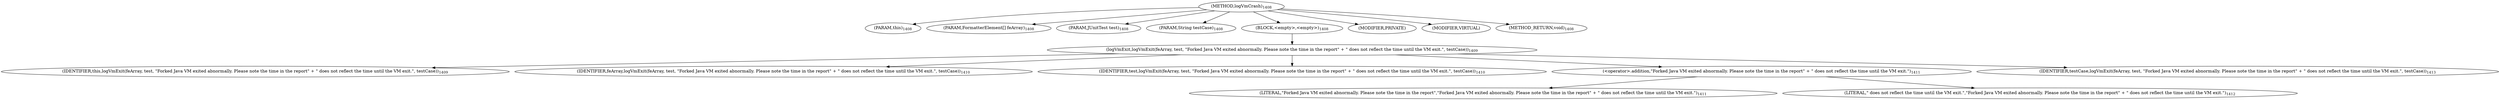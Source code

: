 digraph "logVmCrash" {  
"3023" [label = <(METHOD,logVmCrash)<SUB>1408</SUB>> ]
"183" [label = <(PARAM,this)<SUB>1408</SUB>> ]
"3024" [label = <(PARAM,FormatterElement[] feArray)<SUB>1408</SUB>> ]
"3025" [label = <(PARAM,JUnitTest test)<SUB>1408</SUB>> ]
"3026" [label = <(PARAM,String testCase)<SUB>1408</SUB>> ]
"3027" [label = <(BLOCK,&lt;empty&gt;,&lt;empty&gt;)<SUB>1408</SUB>> ]
"3028" [label = <(logVmExit,logVmExit(feArray, test, &quot;Forked Java VM exited abnormally. Please note the time in the report&quot; + &quot; does not reflect the time until the VM exit.&quot;, testCase))<SUB>1409</SUB>> ]
"182" [label = <(IDENTIFIER,this,logVmExit(feArray, test, &quot;Forked Java VM exited abnormally. Please note the time in the report&quot; + &quot; does not reflect the time until the VM exit.&quot;, testCase))<SUB>1409</SUB>> ]
"3029" [label = <(IDENTIFIER,feArray,logVmExit(feArray, test, &quot;Forked Java VM exited abnormally. Please note the time in the report&quot; + &quot; does not reflect the time until the VM exit.&quot;, testCase))<SUB>1410</SUB>> ]
"3030" [label = <(IDENTIFIER,test,logVmExit(feArray, test, &quot;Forked Java VM exited abnormally. Please note the time in the report&quot; + &quot; does not reflect the time until the VM exit.&quot;, testCase))<SUB>1410</SUB>> ]
"3031" [label = <(&lt;operator&gt;.addition,&quot;Forked Java VM exited abnormally. Please note the time in the report&quot; + &quot; does not reflect the time until the VM exit.&quot;)<SUB>1411</SUB>> ]
"3032" [label = <(LITERAL,&quot;Forked Java VM exited abnormally. Please note the time in the report&quot;,&quot;Forked Java VM exited abnormally. Please note the time in the report&quot; + &quot; does not reflect the time until the VM exit.&quot;)<SUB>1411</SUB>> ]
"3033" [label = <(LITERAL,&quot; does not reflect the time until the VM exit.&quot;,&quot;Forked Java VM exited abnormally. Please note the time in the report&quot; + &quot; does not reflect the time until the VM exit.&quot;)<SUB>1412</SUB>> ]
"3034" [label = <(IDENTIFIER,testCase,logVmExit(feArray, test, &quot;Forked Java VM exited abnormally. Please note the time in the report&quot; + &quot; does not reflect the time until the VM exit.&quot;, testCase))<SUB>1413</SUB>> ]
"3035" [label = <(MODIFIER,PRIVATE)> ]
"3036" [label = <(MODIFIER,VIRTUAL)> ]
"3037" [label = <(METHOD_RETURN,void)<SUB>1408</SUB>> ]
  "3023" -> "183" 
  "3023" -> "3024" 
  "3023" -> "3025" 
  "3023" -> "3026" 
  "3023" -> "3027" 
  "3023" -> "3035" 
  "3023" -> "3036" 
  "3023" -> "3037" 
  "3027" -> "3028" 
  "3028" -> "182" 
  "3028" -> "3029" 
  "3028" -> "3030" 
  "3028" -> "3031" 
  "3028" -> "3034" 
  "3031" -> "3032" 
  "3031" -> "3033" 
}
